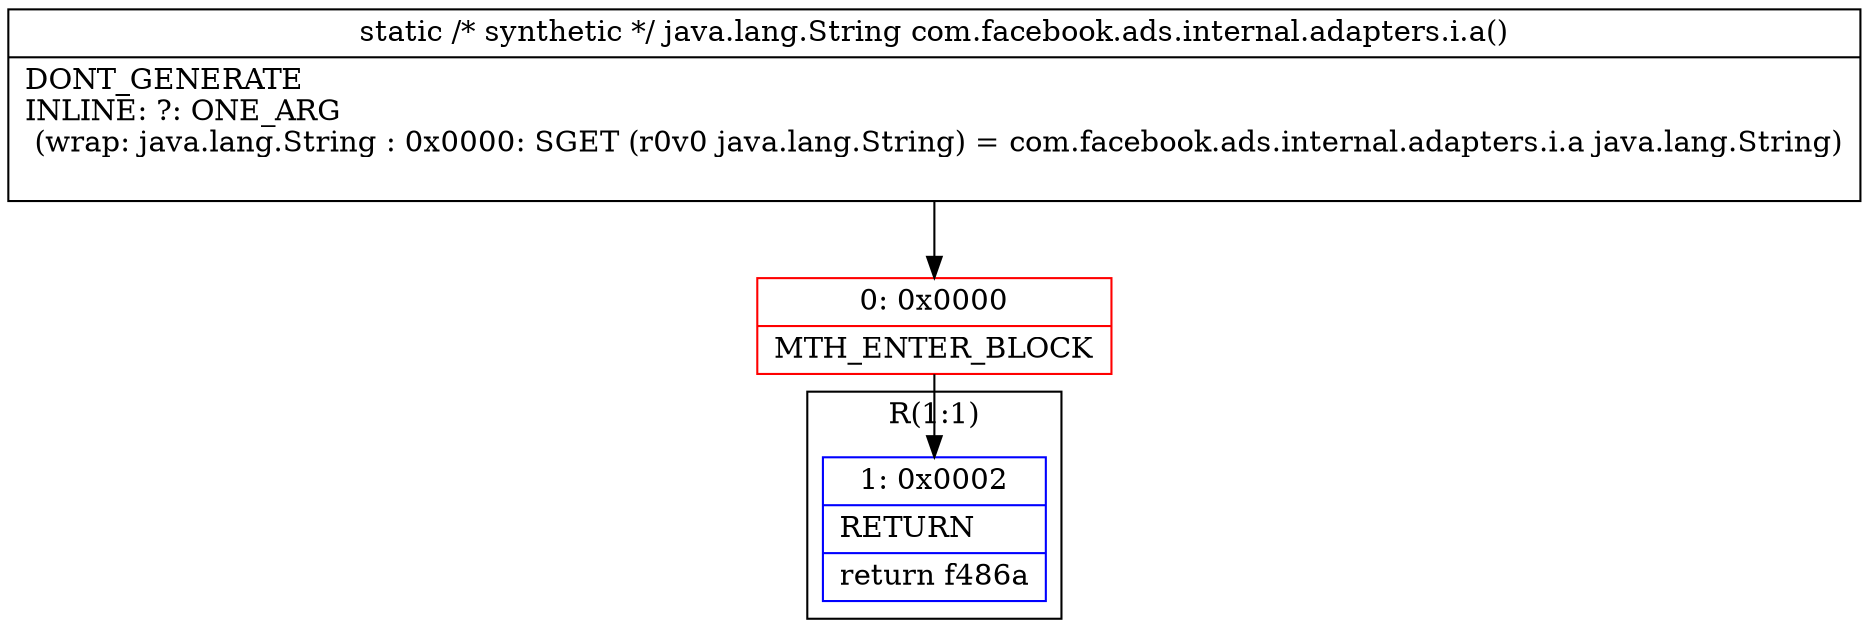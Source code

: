 digraph "CFG forcom.facebook.ads.internal.adapters.i.a()Ljava\/lang\/String;" {
subgraph cluster_Region_1624852494 {
label = "R(1:1)";
node [shape=record,color=blue];
Node_1 [shape=record,label="{1\:\ 0x0002|RETURN\l|return f486a\l}"];
}
Node_0 [shape=record,color=red,label="{0\:\ 0x0000|MTH_ENTER_BLOCK\l}"];
MethodNode[shape=record,label="{static \/* synthetic *\/ java.lang.String com.facebook.ads.internal.adapters.i.a()  | DONT_GENERATE\lINLINE: ?: ONE_ARG  \l  (wrap: java.lang.String : 0x0000: SGET  (r0v0 java.lang.String) =  com.facebook.ads.internal.adapters.i.a java.lang.String)\l\l}"];
MethodNode -> Node_0;
Node_0 -> Node_1;
}

